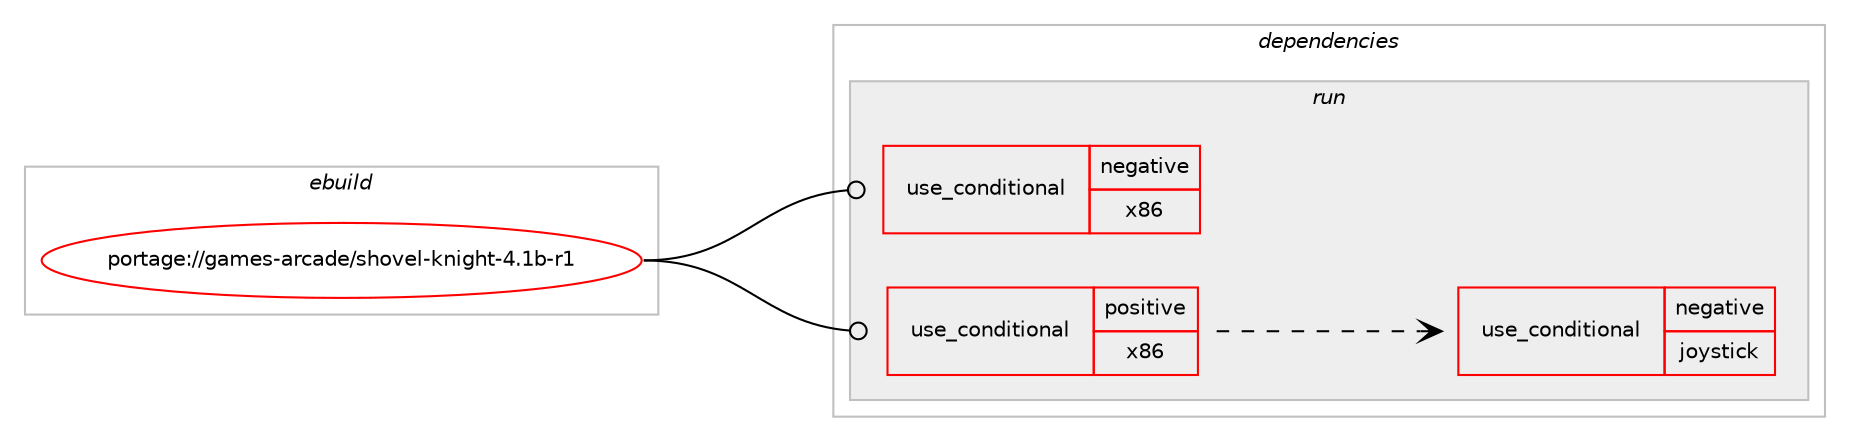 digraph prolog {

# *************
# Graph options
# *************

newrank=true;
concentrate=true;
compound=true;
graph [rankdir=LR,fontname=Helvetica,fontsize=10,ranksep=1.5];#, ranksep=2.5, nodesep=0.2];
edge  [arrowhead=vee];
node  [fontname=Helvetica,fontsize=10];

# **********
# The ebuild
# **********

subgraph cluster_leftcol {
color=gray;
rank=same;
label=<<i>ebuild</i>>;
id [label="portage://games-arcade/shovel-knight-4.1b-r1", color=red, width=4, href="../games-arcade/shovel-knight-4.1b-r1.svg"];
}

# ****************
# The dependencies
# ****************

subgraph cluster_midcol {
color=gray;
label=<<i>dependencies</i>>;
subgraph cluster_compile {
fillcolor="#eeeeee";
style=filled;
label=<<i>compile</i>>;
}
subgraph cluster_compileandrun {
fillcolor="#eeeeee";
style=filled;
label=<<i>compile and run</i>>;
}
subgraph cluster_run {
fillcolor="#eeeeee";
style=filled;
label=<<i>run</i>>;
subgraph cond61482 {
dependency114323 [label=<<TABLE BORDER="0" CELLBORDER="1" CELLSPACING="0" CELLPADDING="4"><TR><TD ROWSPAN="3" CELLPADDING="10">use_conditional</TD></TR><TR><TD>negative</TD></TR><TR><TD>x86</TD></TR></TABLE>>, shape=none, color=red];
# *** BEGIN UNKNOWN DEPENDENCY TYPE (TODO) ***
# dependency114323 -> package_dependency(portage://games-arcade/shovel-knight-4.1b-r1,run,no,media-libs,libsdl2,none,[,,],[],[use(optenable(joystick),none),use(enable(opengl),none),use(enable(sound),none),use(enable(video),none)])
# *** END UNKNOWN DEPENDENCY TYPE (TODO) ***

}
id:e -> dependency114323:w [weight=20,style="solid",arrowhead="odot"];
subgraph cond61483 {
dependency114324 [label=<<TABLE BORDER="0" CELLBORDER="1" CELLSPACING="0" CELLPADDING="4"><TR><TD ROWSPAN="3" CELLPADDING="10">use_conditional</TD></TR><TR><TD>positive</TD></TR><TR><TD>x86</TD></TR></TABLE>>, shape=none, color=red];
subgraph cond61484 {
dependency114325 [label=<<TABLE BORDER="0" CELLBORDER="1" CELLSPACING="0" CELLPADDING="4"><TR><TD ROWSPAN="3" CELLPADDING="10">use_conditional</TD></TR><TR><TD>negative</TD></TR><TR><TD>joystick</TD></TR></TABLE>>, shape=none, color=red];
# *** BEGIN UNKNOWN DEPENDENCY TYPE (TODO) ***
# dependency114325 -> package_dependency(portage://games-arcade/shovel-knight-4.1b-r1,run,no,media-libs,libsdl2,none,[,,],[],[use(enable(opengl),none),use(enable(sound),none),use(enable(video),none)])
# *** END UNKNOWN DEPENDENCY TYPE (TODO) ***

}
dependency114324:e -> dependency114325:w [weight=20,style="dashed",arrowhead="vee"];
}
id:e -> dependency114324:w [weight=20,style="solid",arrowhead="odot"];
# *** BEGIN UNKNOWN DEPENDENCY TYPE (TODO) ***
# id -> package_dependency(portage://games-arcade/shovel-knight-4.1b-r1,run,no,media-libs,glew,none,[,,],[slot(1.10)],[])
# *** END UNKNOWN DEPENDENCY TYPE (TODO) ***

# *** BEGIN UNKNOWN DEPENDENCY TYPE (TODO) ***
# id -> package_dependency(portage://games-arcade/shovel-knight-4.1b-r1,run,no,virtual,opengl,none,[,,],[],[])
# *** END UNKNOWN DEPENDENCY TYPE (TODO) ***

}
}

# **************
# The candidates
# **************

subgraph cluster_choices {
rank=same;
color=gray;
label=<<i>candidates</i>>;

}

}
